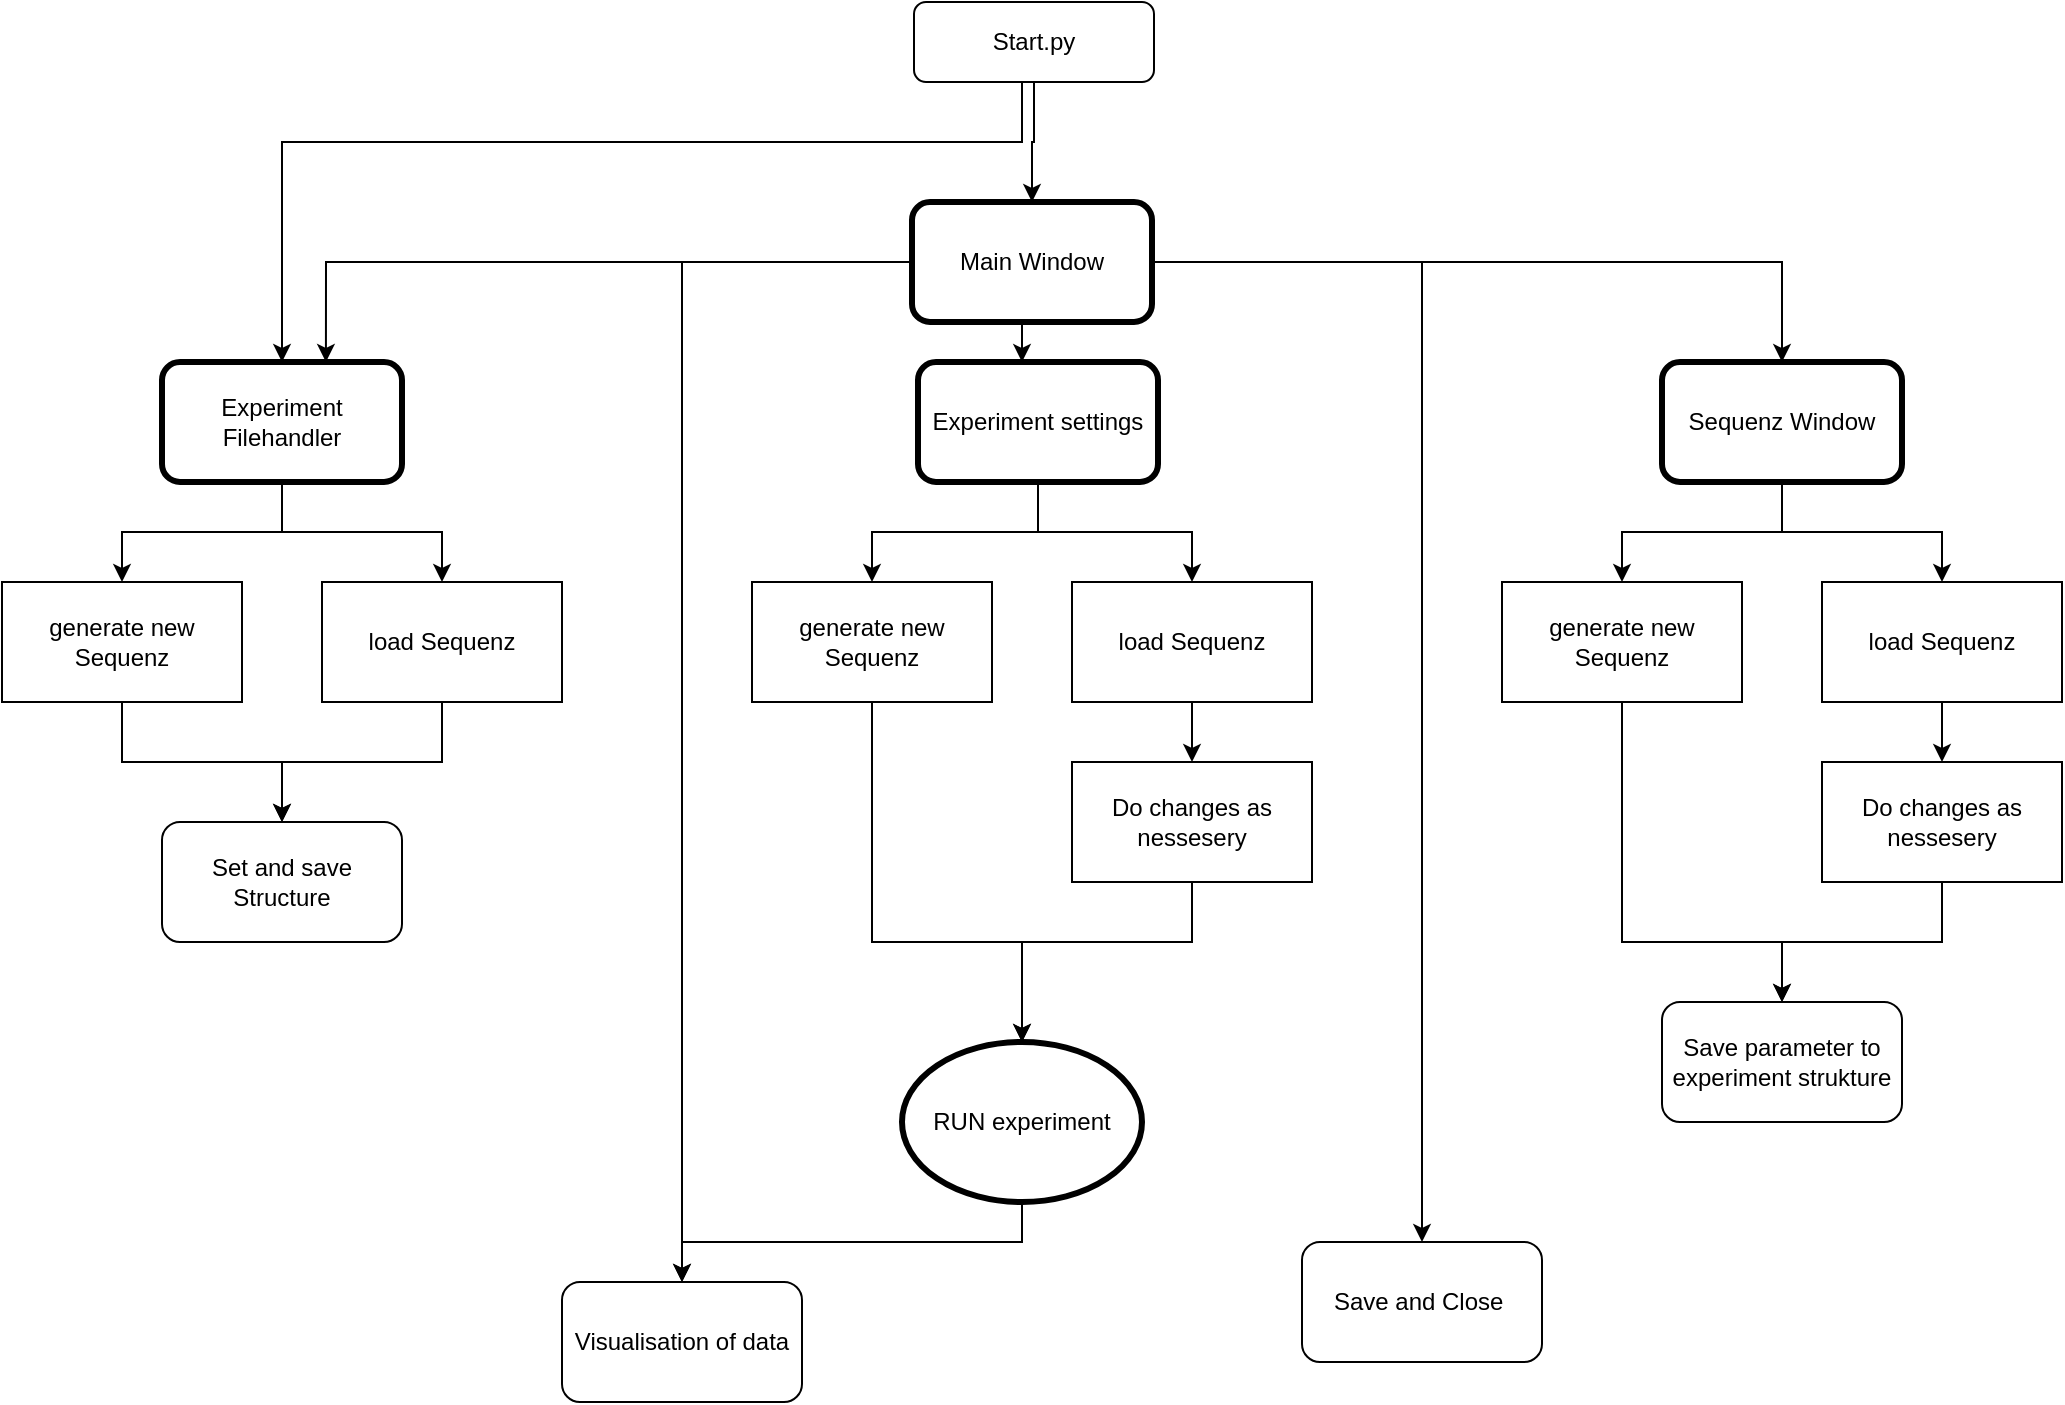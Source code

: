 <mxfile version="16.4.7" type="github">
  <diagram id="C5RBs43oDa-KdzZeNtuy" name="Page-1">
    <mxGraphModel dx="2037" dy="1110" grid="1" gridSize="10" guides="1" tooltips="1" connect="1" arrows="1" fold="1" page="1" pageScale="1" pageWidth="827" pageHeight="1169" math="0" shadow="0">
      <root>
        <mxCell id="WIyWlLk6GJQsqaUBKTNV-0" />
        <mxCell id="WIyWlLk6GJQsqaUBKTNV-1" parent="WIyWlLk6GJQsqaUBKTNV-0" />
        <mxCell id="owAq0KQiyDN5g83FiSza-2" style="edgeStyle=orthogonalEdgeStyle;rounded=0;orthogonalLoop=1;jettySize=auto;html=1;" edge="1" parent="WIyWlLk6GJQsqaUBKTNV-1" source="WIyWlLk6GJQsqaUBKTNV-3" target="owAq0KQiyDN5g83FiSza-0">
          <mxGeometry relative="1" as="geometry" />
        </mxCell>
        <mxCell id="WIyWlLk6GJQsqaUBKTNV-3" value="Start.py" style="rounded=1;whiteSpace=wrap;html=1;fontSize=12;glass=0;strokeWidth=1;shadow=0;" parent="WIyWlLk6GJQsqaUBKTNV-1" vertex="1">
          <mxGeometry x="-64" y="100" width="120" height="40" as="geometry" />
        </mxCell>
        <mxCell id="owAq0KQiyDN5g83FiSza-1" style="edgeStyle=orthogonalEdgeStyle;rounded=0;orthogonalLoop=1;jettySize=auto;html=1;exitX=0.5;exitY=1;exitDx=0;exitDy=0;entryX=0.5;entryY=0;entryDx=0;entryDy=0;" edge="1" parent="WIyWlLk6GJQsqaUBKTNV-1" source="owAq0KQiyDN5g83FiSza-0">
          <mxGeometry relative="1" as="geometry">
            <mxPoint x="-10" y="280" as="targetPoint" />
          </mxGeometry>
        </mxCell>
        <mxCell id="owAq0KQiyDN5g83FiSza-7" style="edgeStyle=orthogonalEdgeStyle;rounded=0;orthogonalLoop=1;jettySize=auto;html=1;entryX=0.5;entryY=0;entryDx=0;entryDy=0;" edge="1" parent="WIyWlLk6GJQsqaUBKTNV-1" source="owAq0KQiyDN5g83FiSza-0" target="owAq0KQiyDN5g83FiSza-4">
          <mxGeometry relative="1" as="geometry" />
        </mxCell>
        <mxCell id="owAq0KQiyDN5g83FiSza-20" style="edgeStyle=orthogonalEdgeStyle;rounded=0;orthogonalLoop=1;jettySize=auto;html=1;entryX=0.5;entryY=0;entryDx=0;entryDy=0;fontFamily=Helvetica;fontSize=12;fontColor=default;" edge="1" parent="WIyWlLk6GJQsqaUBKTNV-1" target="owAq0KQiyDN5g83FiSza-19">
          <mxGeometry relative="1" as="geometry">
            <mxPoint x="-10" y="140" as="sourcePoint" />
            <Array as="points">
              <mxPoint x="-10" y="170" />
              <mxPoint x="-380" y="170" />
            </Array>
          </mxGeometry>
        </mxCell>
        <mxCell id="owAq0KQiyDN5g83FiSza-21" style="edgeStyle=orthogonalEdgeStyle;rounded=0;orthogonalLoop=1;jettySize=auto;html=1;fontFamily=Helvetica;fontSize=12;fontColor=default;entryX=0.683;entryY=0;entryDx=0;entryDy=0;entryPerimeter=0;" edge="1" parent="WIyWlLk6GJQsqaUBKTNV-1" source="owAq0KQiyDN5g83FiSza-0" target="owAq0KQiyDN5g83FiSza-19">
          <mxGeometry relative="1" as="geometry">
            <mxPoint x="-260" y="280" as="targetPoint" />
          </mxGeometry>
        </mxCell>
        <mxCell id="owAq0KQiyDN5g83FiSza-47" style="edgeStyle=orthogonalEdgeStyle;rounded=0;orthogonalLoop=1;jettySize=auto;html=1;fontFamily=Helvetica;fontSize=12;fontColor=default;" edge="1" parent="WIyWlLk6GJQsqaUBKTNV-1" source="owAq0KQiyDN5g83FiSza-0" target="owAq0KQiyDN5g83FiSza-46">
          <mxGeometry relative="1" as="geometry" />
        </mxCell>
        <mxCell id="owAq0KQiyDN5g83FiSza-52" style="edgeStyle=orthogonalEdgeStyle;rounded=0;orthogonalLoop=1;jettySize=auto;html=1;fontFamily=Helvetica;fontSize=12;fontColor=default;" edge="1" parent="WIyWlLk6GJQsqaUBKTNV-1" source="owAq0KQiyDN5g83FiSza-0" target="owAq0KQiyDN5g83FiSza-51">
          <mxGeometry relative="1" as="geometry" />
        </mxCell>
        <mxCell id="owAq0KQiyDN5g83FiSza-0" value="Main Window" style="rounded=1;whiteSpace=wrap;html=1;strokeWidth=3;" vertex="1" parent="WIyWlLk6GJQsqaUBKTNV-1">
          <mxGeometry x="-65" y="200" width="120" height="60" as="geometry" />
        </mxCell>
        <mxCell id="owAq0KQiyDN5g83FiSza-12" style="edgeStyle=orthogonalEdgeStyle;rounded=0;orthogonalLoop=1;jettySize=auto;html=1;entryX=0.5;entryY=0;entryDx=0;entryDy=0;exitX=0.5;exitY=1;exitDx=0;exitDy=0;" edge="1" parent="WIyWlLk6GJQsqaUBKTNV-1" source="owAq0KQiyDN5g83FiSza-4" target="owAq0KQiyDN5g83FiSza-5">
          <mxGeometry relative="1" as="geometry" />
        </mxCell>
        <mxCell id="owAq0KQiyDN5g83FiSza-13" style="edgeStyle=orthogonalEdgeStyle;rounded=0;orthogonalLoop=1;jettySize=auto;html=1;entryX=0.5;entryY=0;entryDx=0;entryDy=0;" edge="1" parent="WIyWlLk6GJQsqaUBKTNV-1" source="owAq0KQiyDN5g83FiSza-4" target="owAq0KQiyDN5g83FiSza-8">
          <mxGeometry relative="1" as="geometry" />
        </mxCell>
        <mxCell id="owAq0KQiyDN5g83FiSza-4" value="Sequenz Window" style="rounded=1;whiteSpace=wrap;html=1;strokeWidth=3;" vertex="1" parent="WIyWlLk6GJQsqaUBKTNV-1">
          <mxGeometry x="310" y="280" width="120" height="60" as="geometry" />
        </mxCell>
        <mxCell id="owAq0KQiyDN5g83FiSza-16" style="edgeStyle=orthogonalEdgeStyle;rounded=0;orthogonalLoop=1;jettySize=auto;html=1;entryX=0.5;entryY=0;entryDx=0;entryDy=0;" edge="1" parent="WIyWlLk6GJQsqaUBKTNV-1" source="owAq0KQiyDN5g83FiSza-5" target="owAq0KQiyDN5g83FiSza-15">
          <mxGeometry relative="1" as="geometry">
            <Array as="points">
              <mxPoint x="290" y="570" />
              <mxPoint x="370" y="570" />
            </Array>
          </mxGeometry>
        </mxCell>
        <mxCell id="owAq0KQiyDN5g83FiSza-5" value="generate new Sequenz" style="rounded=0;whiteSpace=wrap;html=1;" vertex="1" parent="WIyWlLk6GJQsqaUBKTNV-1">
          <mxGeometry x="230" y="390" width="120" height="60" as="geometry" />
        </mxCell>
        <mxCell id="owAq0KQiyDN5g83FiSza-18" style="edgeStyle=orthogonalEdgeStyle;rounded=0;orthogonalLoop=1;jettySize=auto;html=1;exitX=0.5;exitY=1;exitDx=0;exitDy=0;entryX=0.5;entryY=0;entryDx=0;entryDy=0;" edge="1" parent="WIyWlLk6GJQsqaUBKTNV-1" source="owAq0KQiyDN5g83FiSza-8" target="owAq0KQiyDN5g83FiSza-14">
          <mxGeometry relative="1" as="geometry" />
        </mxCell>
        <mxCell id="owAq0KQiyDN5g83FiSza-8" value="load Sequenz" style="rounded=0;whiteSpace=wrap;html=1;" vertex="1" parent="WIyWlLk6GJQsqaUBKTNV-1">
          <mxGeometry x="390" y="390" width="120" height="60" as="geometry" />
        </mxCell>
        <mxCell id="owAq0KQiyDN5g83FiSza-17" style="edgeStyle=orthogonalEdgeStyle;rounded=0;orthogonalLoop=1;jettySize=auto;html=1;entryX=0.5;entryY=0;entryDx=0;entryDy=0;" edge="1" parent="WIyWlLk6GJQsqaUBKTNV-1" source="owAq0KQiyDN5g83FiSza-14" target="owAq0KQiyDN5g83FiSza-15">
          <mxGeometry relative="1" as="geometry">
            <mxPoint x="370" y="560" as="targetPoint" />
            <Array as="points">
              <mxPoint x="450" y="570" />
              <mxPoint x="370" y="570" />
            </Array>
          </mxGeometry>
        </mxCell>
        <mxCell id="owAq0KQiyDN5g83FiSza-14" value="Do changes as nessesery" style="rounded=0;whiteSpace=wrap;html=1;" vertex="1" parent="WIyWlLk6GJQsqaUBKTNV-1">
          <mxGeometry x="390" y="480" width="120" height="60" as="geometry" />
        </mxCell>
        <mxCell id="owAq0KQiyDN5g83FiSza-15" value="Save parameter to experiment strukture" style="rounded=1;whiteSpace=wrap;html=1;gradientColor=none;" vertex="1" parent="WIyWlLk6GJQsqaUBKTNV-1">
          <mxGeometry x="310" y="600" width="120" height="60" as="geometry" />
        </mxCell>
        <mxCell id="owAq0KQiyDN5g83FiSza-27" style="edgeStyle=orthogonalEdgeStyle;rounded=0;orthogonalLoop=1;jettySize=auto;html=1;entryX=0.5;entryY=0;entryDx=0;entryDy=0;fontFamily=Helvetica;fontSize=12;fontColor=default;" edge="1" parent="WIyWlLk6GJQsqaUBKTNV-1" source="owAq0KQiyDN5g83FiSza-19" target="owAq0KQiyDN5g83FiSza-22">
          <mxGeometry relative="1" as="geometry" />
        </mxCell>
        <mxCell id="owAq0KQiyDN5g83FiSza-28" style="edgeStyle=orthogonalEdgeStyle;rounded=0;orthogonalLoop=1;jettySize=auto;html=1;entryX=0.5;entryY=0;entryDx=0;entryDy=0;fontFamily=Helvetica;fontSize=12;fontColor=default;" edge="1" parent="WIyWlLk6GJQsqaUBKTNV-1" source="owAq0KQiyDN5g83FiSza-19" target="owAq0KQiyDN5g83FiSza-24">
          <mxGeometry relative="1" as="geometry" />
        </mxCell>
        <mxCell id="owAq0KQiyDN5g83FiSza-19" value="Experiment Filehandler" style="rounded=1;whiteSpace=wrap;html=1;strokeWidth=3;" vertex="1" parent="WIyWlLk6GJQsqaUBKTNV-1">
          <mxGeometry x="-440" y="280" width="120" height="60" as="geometry" />
        </mxCell>
        <mxCell id="owAq0KQiyDN5g83FiSza-29" style="edgeStyle=orthogonalEdgeStyle;rounded=0;orthogonalLoop=1;jettySize=auto;html=1;fontFamily=Helvetica;fontSize=12;fontColor=default;" edge="1" parent="WIyWlLk6GJQsqaUBKTNV-1" source="owAq0KQiyDN5g83FiSza-22">
          <mxGeometry relative="1" as="geometry">
            <mxPoint x="-380" y="510" as="targetPoint" />
            <Array as="points">
              <mxPoint x="-460" y="480" />
              <mxPoint x="-380" y="480" />
            </Array>
          </mxGeometry>
        </mxCell>
        <mxCell id="owAq0KQiyDN5g83FiSza-22" value="generate new Sequenz" style="rounded=0;whiteSpace=wrap;html=1;" vertex="1" parent="WIyWlLk6GJQsqaUBKTNV-1">
          <mxGeometry x="-520" y="390" width="120" height="60" as="geometry" />
        </mxCell>
        <mxCell id="owAq0KQiyDN5g83FiSza-23" style="edgeStyle=orthogonalEdgeStyle;rounded=0;orthogonalLoop=1;jettySize=auto;html=1;exitX=0.5;exitY=1;exitDx=0;exitDy=0;entryX=0.5;entryY=0;entryDx=0;entryDy=0;" edge="1" parent="WIyWlLk6GJQsqaUBKTNV-1" source="owAq0KQiyDN5g83FiSza-24" target="owAq0KQiyDN5g83FiSza-26">
          <mxGeometry relative="1" as="geometry">
            <mxPoint x="-300" y="480" as="targetPoint" />
          </mxGeometry>
        </mxCell>
        <mxCell id="owAq0KQiyDN5g83FiSza-24" value="load Sequenz" style="rounded=0;whiteSpace=wrap;html=1;" vertex="1" parent="WIyWlLk6GJQsqaUBKTNV-1">
          <mxGeometry x="-360" y="390" width="120" height="60" as="geometry" />
        </mxCell>
        <mxCell id="owAq0KQiyDN5g83FiSza-26" value="Set and save Structure" style="rounded=1;whiteSpace=wrap;html=1;gradientColor=none;" vertex="1" parent="WIyWlLk6GJQsqaUBKTNV-1">
          <mxGeometry x="-440" y="510" width="120" height="60" as="geometry" />
        </mxCell>
        <mxCell id="owAq0KQiyDN5g83FiSza-48" style="edgeStyle=orthogonalEdgeStyle;rounded=0;orthogonalLoop=1;jettySize=auto;html=1;entryX=0.5;entryY=0;entryDx=0;entryDy=0;fontFamily=Helvetica;fontSize=12;fontColor=default;exitX=0.5;exitY=1;exitDx=0;exitDy=0;" edge="1" parent="WIyWlLk6GJQsqaUBKTNV-1" source="owAq0KQiyDN5g83FiSza-30" target="owAq0KQiyDN5g83FiSza-46">
          <mxGeometry relative="1" as="geometry" />
        </mxCell>
        <mxCell id="owAq0KQiyDN5g83FiSza-30" value="RUN experiment" style="ellipse;whiteSpace=wrap;html=1;rounded=1;fontFamily=Helvetica;fontSize=12;fontColor=default;strokeColor=default;strokeWidth=3;fillColor=default;gradientColor=none;" vertex="1" parent="WIyWlLk6GJQsqaUBKTNV-1">
          <mxGeometry x="-70" y="620" width="120" height="80" as="geometry" />
        </mxCell>
        <mxCell id="owAq0KQiyDN5g83FiSza-40" style="edgeStyle=orthogonalEdgeStyle;rounded=0;orthogonalLoop=1;jettySize=auto;html=1;entryX=0.5;entryY=0;entryDx=0;entryDy=0;fontFamily=Helvetica;fontSize=12;fontColor=default;" edge="1" parent="WIyWlLk6GJQsqaUBKTNV-1" source="owAq0KQiyDN5g83FiSza-35" target="owAq0KQiyDN5g83FiSza-36">
          <mxGeometry relative="1" as="geometry" />
        </mxCell>
        <mxCell id="owAq0KQiyDN5g83FiSza-41" style="edgeStyle=orthogonalEdgeStyle;rounded=0;orthogonalLoop=1;jettySize=auto;html=1;entryX=0.5;entryY=0;entryDx=0;entryDy=0;fontFamily=Helvetica;fontSize=12;fontColor=default;" edge="1" parent="WIyWlLk6GJQsqaUBKTNV-1" source="owAq0KQiyDN5g83FiSza-35" target="owAq0KQiyDN5g83FiSza-38">
          <mxGeometry relative="1" as="geometry" />
        </mxCell>
        <mxCell id="owAq0KQiyDN5g83FiSza-35" value="Experiment settings" style="rounded=1;whiteSpace=wrap;html=1;fontFamily=Helvetica;fontSize=12;fontColor=default;strokeColor=default;strokeWidth=3;fillColor=default;gradientColor=none;" vertex="1" parent="WIyWlLk6GJQsqaUBKTNV-1">
          <mxGeometry x="-62" y="280" width="120" height="60" as="geometry" />
        </mxCell>
        <mxCell id="owAq0KQiyDN5g83FiSza-42" style="edgeStyle=orthogonalEdgeStyle;rounded=0;orthogonalLoop=1;jettySize=auto;html=1;entryX=0.5;entryY=0;entryDx=0;entryDy=0;fontFamily=Helvetica;fontSize=12;fontColor=default;" edge="1" parent="WIyWlLk6GJQsqaUBKTNV-1" source="owAq0KQiyDN5g83FiSza-36" target="owAq0KQiyDN5g83FiSza-30">
          <mxGeometry relative="1" as="geometry">
            <Array as="points">
              <mxPoint x="-85" y="570" />
              <mxPoint x="-10" y="570" />
            </Array>
          </mxGeometry>
        </mxCell>
        <mxCell id="owAq0KQiyDN5g83FiSza-36" value="generate new Sequenz" style="rounded=0;whiteSpace=wrap;html=1;" vertex="1" parent="WIyWlLk6GJQsqaUBKTNV-1">
          <mxGeometry x="-145" y="390" width="120" height="60" as="geometry" />
        </mxCell>
        <mxCell id="owAq0KQiyDN5g83FiSza-37" style="edgeStyle=orthogonalEdgeStyle;rounded=0;orthogonalLoop=1;jettySize=auto;html=1;exitX=0.5;exitY=1;exitDx=0;exitDy=0;entryX=0.5;entryY=0;entryDx=0;entryDy=0;" edge="1" parent="WIyWlLk6GJQsqaUBKTNV-1" source="owAq0KQiyDN5g83FiSza-38" target="owAq0KQiyDN5g83FiSza-39">
          <mxGeometry relative="1" as="geometry" />
        </mxCell>
        <mxCell id="owAq0KQiyDN5g83FiSza-38" value="load Sequenz" style="rounded=0;whiteSpace=wrap;html=1;" vertex="1" parent="WIyWlLk6GJQsqaUBKTNV-1">
          <mxGeometry x="15" y="390" width="120" height="60" as="geometry" />
        </mxCell>
        <mxCell id="owAq0KQiyDN5g83FiSza-45" value="" style="edgeStyle=orthogonalEdgeStyle;rounded=0;orthogonalLoop=1;jettySize=auto;html=1;fontFamily=Helvetica;fontSize=12;fontColor=default;" edge="1" parent="WIyWlLk6GJQsqaUBKTNV-1" source="owAq0KQiyDN5g83FiSza-39" target="owAq0KQiyDN5g83FiSza-30">
          <mxGeometry relative="1" as="geometry">
            <Array as="points">
              <mxPoint x="75" y="570" />
              <mxPoint x="-10" y="570" />
            </Array>
          </mxGeometry>
        </mxCell>
        <mxCell id="owAq0KQiyDN5g83FiSza-39" value="Do changes as nessesery" style="rounded=0;whiteSpace=wrap;html=1;" vertex="1" parent="WIyWlLk6GJQsqaUBKTNV-1">
          <mxGeometry x="15" y="480" width="120" height="60" as="geometry" />
        </mxCell>
        <mxCell id="owAq0KQiyDN5g83FiSza-46" value="Visualisation of data" style="rounded=1;whiteSpace=wrap;html=1;fontFamily=Helvetica;fontSize=12;fontColor=default;strokeColor=default;strokeWidth=1;fillColor=default;gradientColor=none;" vertex="1" parent="WIyWlLk6GJQsqaUBKTNV-1">
          <mxGeometry x="-240" y="740" width="120" height="60" as="geometry" />
        </mxCell>
        <mxCell id="owAq0KQiyDN5g83FiSza-51" value="Save and Close&amp;nbsp;" style="rounded=1;whiteSpace=wrap;html=1;fontFamily=Helvetica;fontSize=12;fontColor=default;strokeColor=default;strokeWidth=1;fillColor=default;gradientColor=none;" vertex="1" parent="WIyWlLk6GJQsqaUBKTNV-1">
          <mxGeometry x="130" y="720" width="120" height="60" as="geometry" />
        </mxCell>
      </root>
    </mxGraphModel>
  </diagram>
</mxfile>
